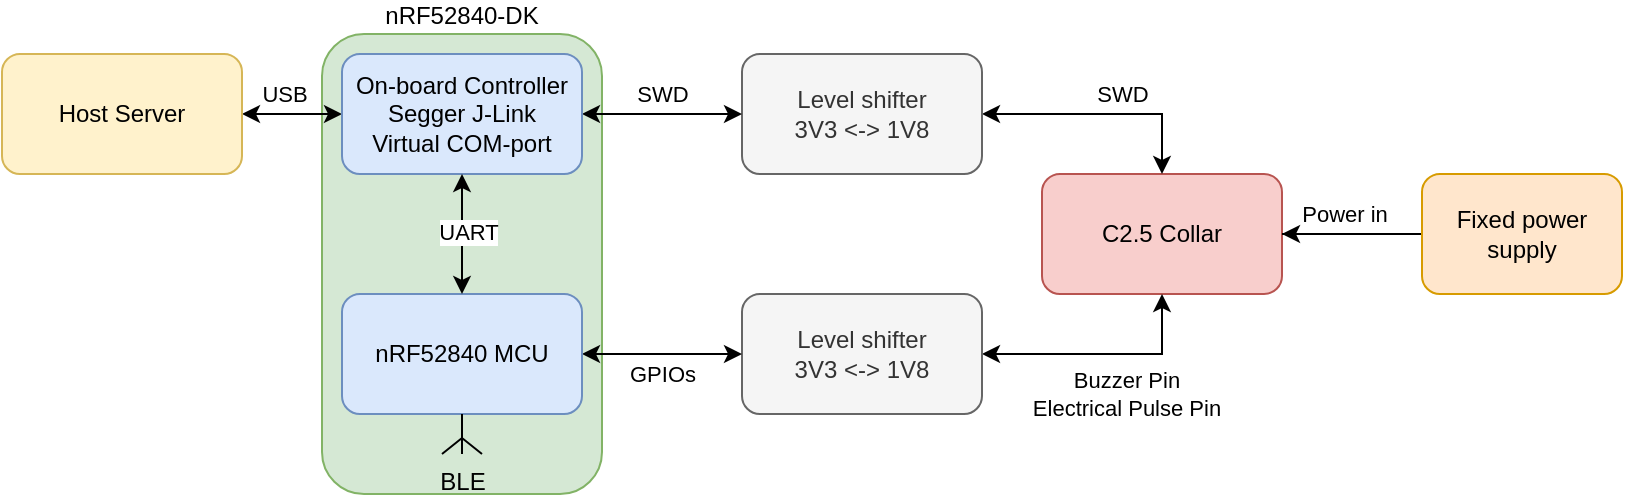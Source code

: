 <mxfile version="17.4.6" type="device"><diagram id="Tg5k89wMXecjzlXB-ImD" name="Page-1"><mxGraphModel dx="1032" dy="603" grid="1" gridSize="10" guides="1" tooltips="1" connect="1" arrows="1" fold="1" page="1" pageScale="1" pageWidth="850" pageHeight="1100" math="0" shadow="0"><root><mxCell id="0"/><mxCell id="1" parent="0"/><mxCell id="u0LW0fk5Tnf3XAXex3Uz-23" value="nRF52840-DK" style="rounded=1;whiteSpace=wrap;html=1;fillColor=#d5e8d4;strokeColor=#82b366;labelPosition=center;verticalLabelPosition=top;align=center;verticalAlign=bottom;" vertex="1" parent="1"><mxGeometry x="190" y="50" width="140" height="230" as="geometry"/></mxCell><mxCell id="u0LW0fk5Tnf3XAXex3Uz-13" style="edgeStyle=orthogonalEdgeStyle;rounded=0;orthogonalLoop=1;jettySize=auto;html=1;exitX=1;exitY=0.5;exitDx=0;exitDy=0;entryX=0;entryY=0.5;entryDx=0;entryDy=0;startArrow=classic;startFill=1;" edge="1" parent="1" source="u0LW0fk5Tnf3XAXex3Uz-2" target="u0LW0fk5Tnf3XAXex3Uz-6"><mxGeometry relative="1" as="geometry"/></mxCell><mxCell id="u0LW0fk5Tnf3XAXex3Uz-15" value="USB" style="edgeLabel;html=1;align=center;verticalAlign=middle;resizable=0;points=[];" vertex="1" connectable="0" parent="u0LW0fk5Tnf3XAXex3Uz-13"><mxGeometry x="-0.302" relative="1" as="geometry"><mxPoint x="3" y="-10" as="offset"/></mxGeometry></mxCell><mxCell id="u0LW0fk5Tnf3XAXex3Uz-2" value="Host Server" style="rounded=1;whiteSpace=wrap;html=1;fillColor=#fff2cc;strokeColor=#d6b656;" vertex="1" parent="1"><mxGeometry x="30" y="60" width="120" height="60" as="geometry"/></mxCell><mxCell id="u0LW0fk5Tnf3XAXex3Uz-3" value="C2.5 Collar" style="rounded=1;whiteSpace=wrap;html=1;fillColor=#f8cecc;strokeColor=#b85450;" vertex="1" parent="1"><mxGeometry x="550" y="120" width="120" height="60" as="geometry"/></mxCell><mxCell id="u0LW0fk5Tnf3XAXex3Uz-11" style="edgeStyle=orthogonalEdgeStyle;rounded=0;orthogonalLoop=1;jettySize=auto;html=1;exitX=1;exitY=0.5;exitDx=0;exitDy=0;entryX=0.5;entryY=0;entryDx=0;entryDy=0;startArrow=classic;startFill=1;" edge="1" parent="1" source="u0LW0fk5Tnf3XAXex3Uz-4" target="u0LW0fk5Tnf3XAXex3Uz-3"><mxGeometry relative="1" as="geometry"/></mxCell><mxCell id="u0LW0fk5Tnf3XAXex3Uz-17" value="SWD" style="edgeLabel;html=1;align=center;verticalAlign=middle;resizable=0;points=[];" vertex="1" connectable="0" parent="u0LW0fk5Tnf3XAXex3Uz-11"><mxGeometry x="-0.033" y="3" relative="1" as="geometry"><mxPoint x="12" y="-7" as="offset"/></mxGeometry></mxCell><mxCell id="u0LW0fk5Tnf3XAXex3Uz-4" value="Level shifter&lt;br&gt;3V3 &amp;lt;-&amp;gt; 1V8" style="rounded=1;whiteSpace=wrap;html=1;fillColor=#f5f5f5;fontColor=#333333;strokeColor=#666666;" vertex="1" parent="1"><mxGeometry x="400" y="60" width="120" height="60" as="geometry"/></mxCell><mxCell id="u0LW0fk5Tnf3XAXex3Uz-12" style="edgeStyle=orthogonalEdgeStyle;rounded=0;orthogonalLoop=1;jettySize=auto;html=1;exitX=1;exitY=0.5;exitDx=0;exitDy=0;entryX=0.5;entryY=1;entryDx=0;entryDy=0;startArrow=classic;startFill=1;" edge="1" parent="1" source="u0LW0fk5Tnf3XAXex3Uz-5" target="u0LW0fk5Tnf3XAXex3Uz-3"><mxGeometry relative="1" as="geometry"/></mxCell><mxCell id="u0LW0fk5Tnf3XAXex3Uz-16" value="Buzzer Pin&lt;br&gt;Electrical Pulse Pin" style="edgeLabel;html=1;align=center;verticalAlign=middle;resizable=0;points=[];" vertex="1" connectable="0" parent="u0LW0fk5Tnf3XAXex3Uz-12"><mxGeometry x="0.2" y="2" relative="1" as="geometry"><mxPoint y="22" as="offset"/></mxGeometry></mxCell><mxCell id="u0LW0fk5Tnf3XAXex3Uz-5" value="Level shifter&lt;br&gt;3V3 &amp;lt;-&amp;gt; 1V8" style="rounded=1;whiteSpace=wrap;html=1;fillColor=#f5f5f5;fontColor=#333333;strokeColor=#666666;" vertex="1" parent="1"><mxGeometry x="400" y="180" width="120" height="60" as="geometry"/></mxCell><mxCell id="u0LW0fk5Tnf3XAXex3Uz-7" style="edgeStyle=orthogonalEdgeStyle;rounded=0;orthogonalLoop=1;jettySize=auto;html=1;entryX=0;entryY=0.5;entryDx=0;entryDy=0;startArrow=classic;startFill=1;exitX=1;exitY=0.5;exitDx=0;exitDy=0;" edge="1" parent="1" source="u0LW0fk5Tnf3XAXex3Uz-6" target="u0LW0fk5Tnf3XAXex3Uz-4"><mxGeometry relative="1" as="geometry"><mxPoint x="350" y="90" as="sourcePoint"/></mxGeometry></mxCell><mxCell id="u0LW0fk5Tnf3XAXex3Uz-8" value="SWD" style="edgeLabel;html=1;align=center;verticalAlign=middle;resizable=0;points=[];" vertex="1" connectable="0" parent="u0LW0fk5Tnf3XAXex3Uz-7"><mxGeometry x="-0.137" y="-2" relative="1" as="geometry"><mxPoint x="5" y="-12" as="offset"/></mxGeometry></mxCell><mxCell id="u0LW0fk5Tnf3XAXex3Uz-9" style="edgeStyle=orthogonalEdgeStyle;rounded=0;orthogonalLoop=1;jettySize=auto;html=1;entryX=0;entryY=0.5;entryDx=0;entryDy=0;startArrow=classic;startFill=1;exitX=1;exitY=0.5;exitDx=0;exitDy=0;" edge="1" parent="1" source="u0LW0fk5Tnf3XAXex3Uz-25" target="u0LW0fk5Tnf3XAXex3Uz-5"><mxGeometry relative="1" as="geometry"><mxPoint x="530" y="360" as="sourcePoint"/></mxGeometry></mxCell><mxCell id="u0LW0fk5Tnf3XAXex3Uz-10" value="GPIOs" style="edgeLabel;html=1;align=center;verticalAlign=middle;resizable=0;points=[];" vertex="1" connectable="0" parent="u0LW0fk5Tnf3XAXex3Uz-9"><mxGeometry x="0.047" y="-3" relative="1" as="geometry"><mxPoint x="-2" y="7" as="offset"/></mxGeometry></mxCell><mxCell id="u0LW0fk5Tnf3XAXex3Uz-6" value="On-board Controller&lt;br&gt;Segger J-Link&lt;br&gt;Virtual COM-port" style="rounded=1;whiteSpace=wrap;html=1;fillColor=#dae8fc;strokeColor=#6c8ebf;" vertex="1" parent="1"><mxGeometry x="200" y="60" width="120" height="60" as="geometry"/></mxCell><mxCell id="u0LW0fk5Tnf3XAXex3Uz-19" style="edgeStyle=orthogonalEdgeStyle;rounded=0;orthogonalLoop=1;jettySize=auto;html=1;exitX=0;exitY=0.5;exitDx=0;exitDy=0;entryX=1;entryY=0.5;entryDx=0;entryDy=0;startArrow=none;startFill=0;endArrow=none;endFill=0;" edge="1" parent="1" source="u0LW0fk5Tnf3XAXex3Uz-18" target="u0LW0fk5Tnf3XAXex3Uz-3"><mxGeometry relative="1" as="geometry"/></mxCell><mxCell id="u0LW0fk5Tnf3XAXex3Uz-21" value="" style="edgeStyle=orthogonalEdgeStyle;rounded=0;orthogonalLoop=1;jettySize=auto;html=1;startArrow=none;startFill=0;endArrow=classic;endFill=1;" edge="1" parent="1" source="u0LW0fk5Tnf3XAXex3Uz-18" target="u0LW0fk5Tnf3XAXex3Uz-3"><mxGeometry relative="1" as="geometry"/></mxCell><mxCell id="u0LW0fk5Tnf3XAXex3Uz-22" value="Power in" style="edgeLabel;html=1;align=center;verticalAlign=middle;resizable=0;points=[];" vertex="1" connectable="0" parent="u0LW0fk5Tnf3XAXex3Uz-21"><mxGeometry x="-0.266" y="2" relative="1" as="geometry"><mxPoint x="-14" y="-12" as="offset"/></mxGeometry></mxCell><mxCell id="u0LW0fk5Tnf3XAXex3Uz-18" value="Fixed power supply" style="rounded=1;whiteSpace=wrap;html=1;fillColor=#ffe6cc;strokeColor=#d79b00;" vertex="1" parent="1"><mxGeometry x="740" y="120" width="100" height="60" as="geometry"/></mxCell><mxCell id="u0LW0fk5Tnf3XAXex3Uz-25" value="nRF52840 MCU" style="rounded=1;whiteSpace=wrap;html=1;fillColor=#dae8fc;strokeColor=#6c8ebf;" vertex="1" parent="1"><mxGeometry x="200" y="180" width="120" height="60" as="geometry"/></mxCell><mxCell id="u0LW0fk5Tnf3XAXex3Uz-26" style="edgeStyle=orthogonalEdgeStyle;rounded=0;orthogonalLoop=1;jettySize=auto;html=1;exitX=0.5;exitY=0;exitDx=0;exitDy=0;entryX=0.5;entryY=1;entryDx=0;entryDy=0;startArrow=classic;startFill=1;" edge="1" parent="1" source="u0LW0fk5Tnf3XAXex3Uz-25" target="u0LW0fk5Tnf3XAXex3Uz-6"><mxGeometry relative="1" as="geometry"><mxPoint x="160" y="100" as="sourcePoint"/><mxPoint x="210" y="100" as="targetPoint"/></mxGeometry></mxCell><mxCell id="u0LW0fk5Tnf3XAXex3Uz-27" value="UART" style="edgeLabel;html=1;align=center;verticalAlign=middle;resizable=0;points=[];" vertex="1" connectable="0" parent="u0LW0fk5Tnf3XAXex3Uz-26"><mxGeometry x="-0.302" relative="1" as="geometry"><mxPoint x="3" y="-10" as="offset"/></mxGeometry></mxCell><mxCell id="u0LW0fk5Tnf3XAXex3Uz-30" value="BLE" style="verticalLabelPosition=bottom;shadow=0;dashed=0;align=center;html=1;verticalAlign=top;shape=mxgraph.electrical.radio.aerial_-_antenna_1;labelBackgroundColor=none;rotation=0;direction=west;" vertex="1" parent="1"><mxGeometry x="250" y="240" width="20" height="20" as="geometry"/></mxCell></root></mxGraphModel></diagram></mxfile>
